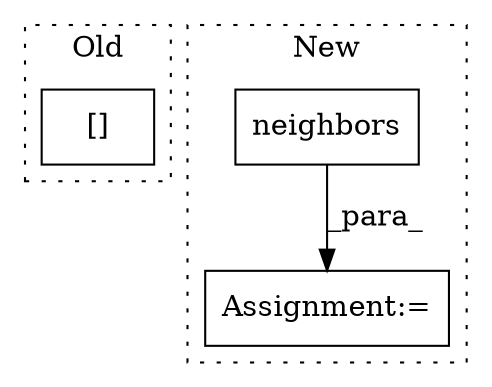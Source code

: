 digraph G {
subgraph cluster0 {
1 [label="[]" a="2" s="17688,17698" l="9,1" shape="box"];
label = "Old";
style="dotted";
}
subgraph cluster1 {
2 [label="neighbors" a="32" s="15193,15211" l="10,1" shape="box"];
3 [label="Assignment:=" a="7" s="15702" l="37" shape="box"];
label = "New";
style="dotted";
}
2 -> 3 [label="_para_"];
}
